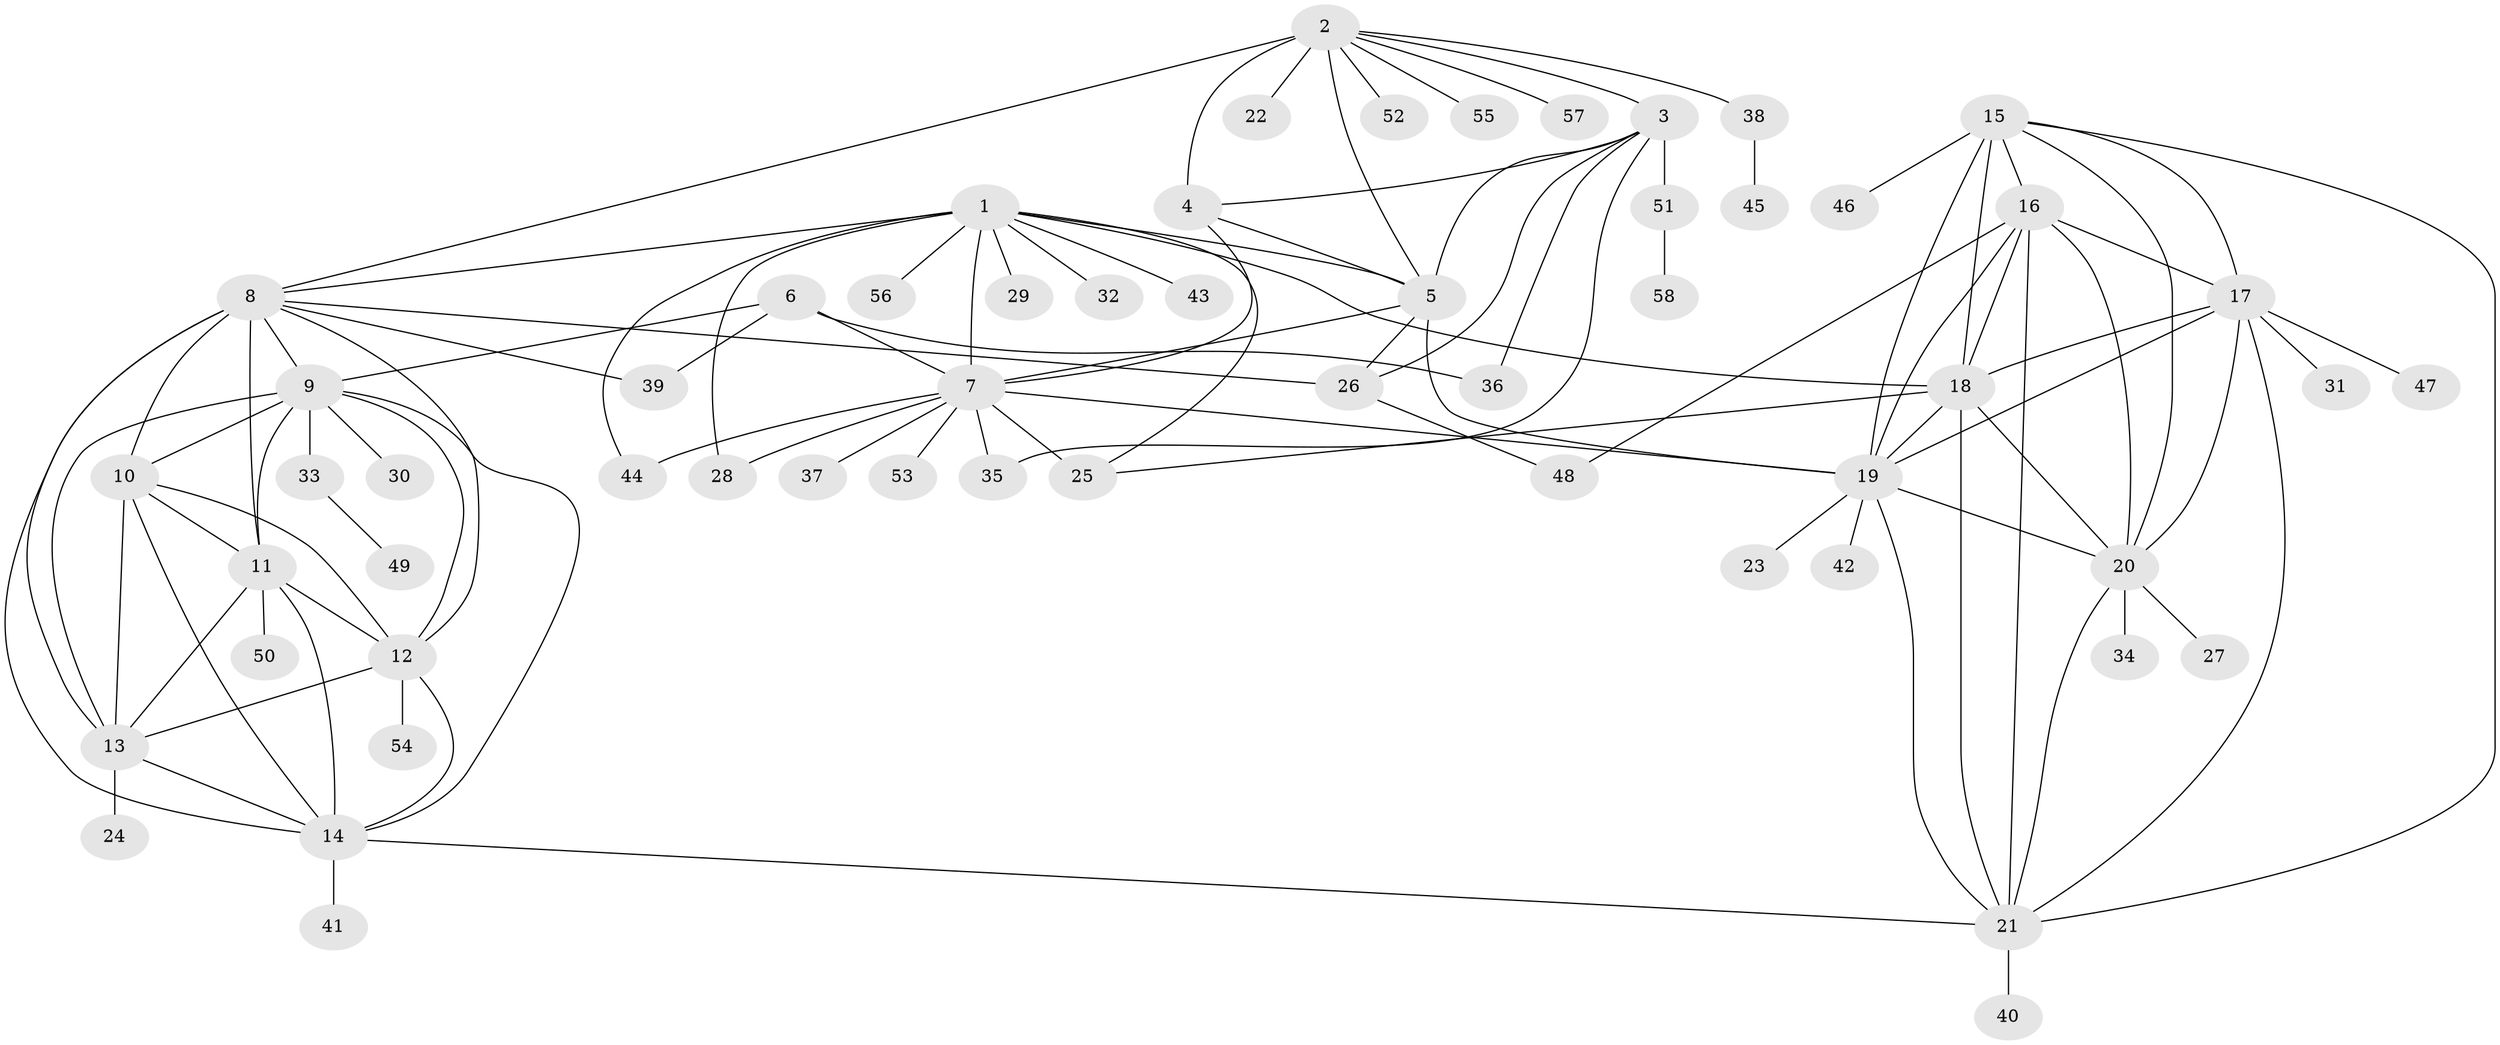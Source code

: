 // original degree distribution, {8: 0.055944055944055944, 6: 0.027972027972027972, 13: 0.02097902097902098, 12: 0.027972027972027972, 7: 0.006993006993006993, 11: 0.04195804195804196, 10: 0.027972027972027972, 9: 0.03496503496503497, 1: 0.6083916083916084, 2: 0.1048951048951049, 3: 0.04195804195804196}
// Generated by graph-tools (version 1.1) at 2025/52/03/04/25 22:52:36]
// undirected, 58 vertices, 107 edges
graph export_dot {
  node [color=gray90,style=filled];
  1;
  2;
  3;
  4;
  5;
  6;
  7;
  8;
  9;
  10;
  11;
  12;
  13;
  14;
  15;
  16;
  17;
  18;
  19;
  20;
  21;
  22;
  23;
  24;
  25;
  26;
  27;
  28;
  29;
  30;
  31;
  32;
  33;
  34;
  35;
  36;
  37;
  38;
  39;
  40;
  41;
  42;
  43;
  44;
  45;
  46;
  47;
  48;
  49;
  50;
  51;
  52;
  53;
  54;
  55;
  56;
  57;
  58;
  1 -- 5 [weight=1.0];
  1 -- 7 [weight=1.0];
  1 -- 8 [weight=1.0];
  1 -- 18 [weight=1.0];
  1 -- 25 [weight=1.0];
  1 -- 28 [weight=5.0];
  1 -- 29 [weight=2.0];
  1 -- 32 [weight=4.0];
  1 -- 43 [weight=1.0];
  1 -- 44 [weight=1.0];
  1 -- 56 [weight=2.0];
  2 -- 3 [weight=4.0];
  2 -- 4 [weight=4.0];
  2 -- 5 [weight=4.0];
  2 -- 8 [weight=1.0];
  2 -- 22 [weight=4.0];
  2 -- 38 [weight=1.0];
  2 -- 52 [weight=1.0];
  2 -- 55 [weight=1.0];
  2 -- 57 [weight=1.0];
  3 -- 4 [weight=1.0];
  3 -- 5 [weight=1.0];
  3 -- 26 [weight=1.0];
  3 -- 35 [weight=1.0];
  3 -- 36 [weight=1.0];
  3 -- 51 [weight=1.0];
  4 -- 5 [weight=1.0];
  4 -- 7 [weight=1.0];
  5 -- 7 [weight=1.0];
  5 -- 19 [weight=1.0];
  5 -- 26 [weight=1.0];
  6 -- 7 [weight=6.0];
  6 -- 9 [weight=1.0];
  6 -- 36 [weight=3.0];
  6 -- 39 [weight=1.0];
  7 -- 19 [weight=1.0];
  7 -- 25 [weight=5.0];
  7 -- 28 [weight=1.0];
  7 -- 35 [weight=3.0];
  7 -- 37 [weight=1.0];
  7 -- 44 [weight=1.0];
  7 -- 53 [weight=1.0];
  8 -- 9 [weight=1.0];
  8 -- 10 [weight=5.0];
  8 -- 11 [weight=1.0];
  8 -- 12 [weight=1.0];
  8 -- 13 [weight=1.0];
  8 -- 14 [weight=1.0];
  8 -- 26 [weight=3.0];
  8 -- 39 [weight=1.0];
  9 -- 10 [weight=1.0];
  9 -- 11 [weight=1.0];
  9 -- 12 [weight=1.0];
  9 -- 13 [weight=1.0];
  9 -- 14 [weight=1.0];
  9 -- 30 [weight=1.0];
  9 -- 33 [weight=1.0];
  10 -- 11 [weight=1.0];
  10 -- 12 [weight=1.0];
  10 -- 13 [weight=1.0];
  10 -- 14 [weight=1.0];
  11 -- 12 [weight=1.0];
  11 -- 13 [weight=1.0];
  11 -- 14 [weight=1.0];
  11 -- 50 [weight=2.0];
  12 -- 13 [weight=1.0];
  12 -- 14 [weight=1.0];
  12 -- 54 [weight=1.0];
  13 -- 14 [weight=1.0];
  13 -- 24 [weight=3.0];
  14 -- 21 [weight=1.0];
  14 -- 41 [weight=2.0];
  15 -- 16 [weight=1.0];
  15 -- 17 [weight=1.0];
  15 -- 18 [weight=1.0];
  15 -- 19 [weight=1.0];
  15 -- 20 [weight=1.0];
  15 -- 21 [weight=1.0];
  15 -- 46 [weight=2.0];
  16 -- 17 [weight=1.0];
  16 -- 18 [weight=6.0];
  16 -- 19 [weight=1.0];
  16 -- 20 [weight=1.0];
  16 -- 21 [weight=1.0];
  16 -- 48 [weight=1.0];
  17 -- 18 [weight=1.0];
  17 -- 19 [weight=1.0];
  17 -- 20 [weight=1.0];
  17 -- 21 [weight=1.0];
  17 -- 31 [weight=1.0];
  17 -- 47 [weight=1.0];
  18 -- 19 [weight=1.0];
  18 -- 20 [weight=1.0];
  18 -- 21 [weight=1.0];
  18 -- 25 [weight=1.0];
  19 -- 20 [weight=1.0];
  19 -- 21 [weight=1.0];
  19 -- 23 [weight=1.0];
  19 -- 42 [weight=1.0];
  20 -- 21 [weight=1.0];
  20 -- 27 [weight=1.0];
  20 -- 34 [weight=1.0];
  21 -- 40 [weight=1.0];
  26 -- 48 [weight=1.0];
  33 -- 49 [weight=1.0];
  38 -- 45 [weight=1.0];
  51 -- 58 [weight=1.0];
}
